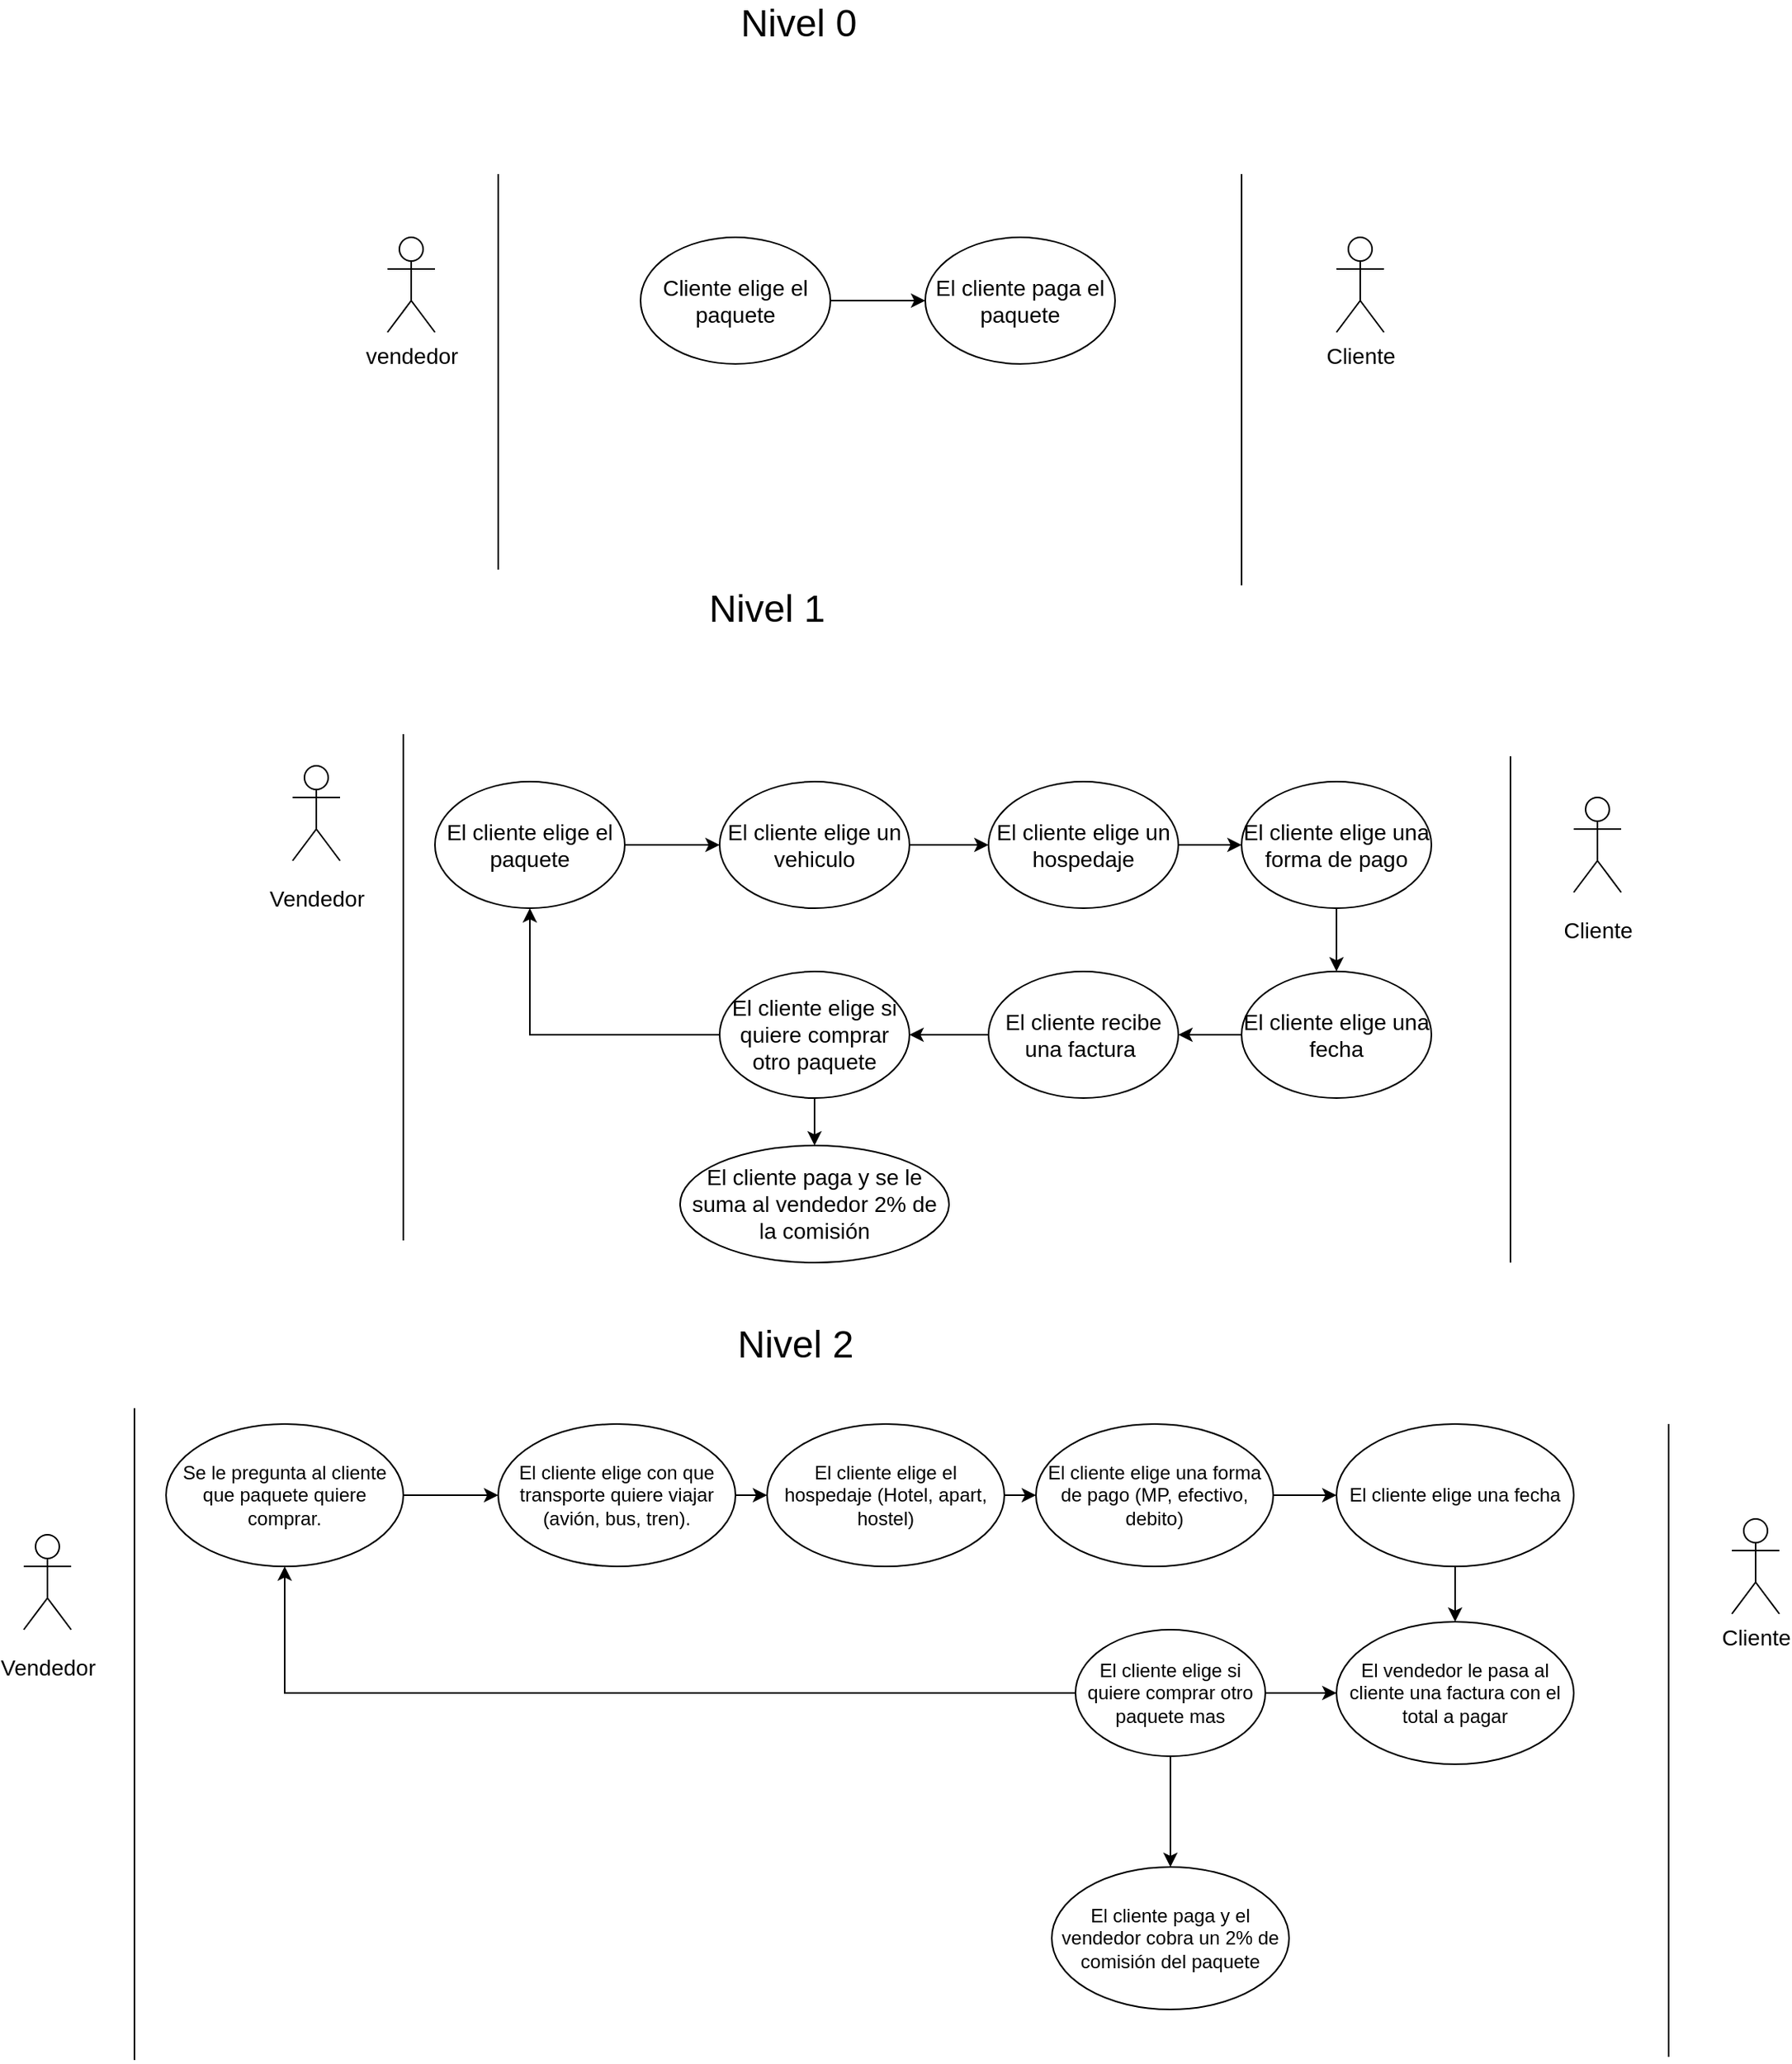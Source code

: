 <mxfile version="20.4.1" type="device"><diagram id="xlWbnsArVB8WtLaVaSlg" name="Página-1"><mxGraphModel dx="3700" dy="2776" grid="1" gridSize="10" guides="1" tooltips="1" connect="1" arrows="1" fold="1" page="1" pageScale="1" pageWidth="827" pageHeight="1169" math="0" shadow="0"><root><mxCell id="0"/><mxCell id="1" parent="0"/><mxCell id="QDT4KqopyyNQa1rgd8U4-1" value="Se le pregunta al cliente que paquete quiere comprar." style="ellipse;whiteSpace=wrap;html=1;" vertex="1" parent="1"><mxGeometry y="-170" width="150" height="90" as="geometry"/></mxCell><mxCell id="QDT4KqopyyNQa1rgd8U4-2" value="El cliente elige con que transporte quiere viajar (avión, bus, tren)." style="ellipse;whiteSpace=wrap;html=1;" vertex="1" parent="1"><mxGeometry x="210" y="-170" width="150" height="90" as="geometry"/></mxCell><mxCell id="QDT4KqopyyNQa1rgd8U4-3" value="" style="endArrow=classic;html=1;rounded=0;exitX=1;exitY=0.5;exitDx=0;exitDy=0;entryX=0;entryY=0.5;entryDx=0;entryDy=0;" edge="1" parent="1" target="QDT4KqopyyNQa1rgd8U4-2"><mxGeometry width="50" height="50" relative="1" as="geometry"><mxPoint x="150" y="-125" as="sourcePoint"/><mxPoint x="420" y="-40" as="targetPoint"/></mxGeometry></mxCell><mxCell id="QDT4KqopyyNQa1rgd8U4-4" value="El cliente elige una forma de pago (MP, efectivo, debito)" style="ellipse;whiteSpace=wrap;html=1;" vertex="1" parent="1"><mxGeometry x="550" y="-170" width="150" height="90" as="geometry"/></mxCell><mxCell id="QDT4KqopyyNQa1rgd8U4-7" value="El cliente elige una fecha" style="ellipse;whiteSpace=wrap;html=1;" vertex="1" parent="1"><mxGeometry x="740" y="-170" width="150" height="90" as="geometry"/></mxCell><mxCell id="QDT4KqopyyNQa1rgd8U4-8" value="" style="endArrow=classic;html=1;rounded=0;entryX=0;entryY=0.5;entryDx=0;entryDy=0;exitX=1;exitY=0.5;exitDx=0;exitDy=0;" edge="1" parent="1" source="QDT4KqopyyNQa1rgd8U4-4" target="QDT4KqopyyNQa1rgd8U4-7"><mxGeometry width="50" height="50" relative="1" as="geometry"><mxPoint x="490" as="sourcePoint"/><mxPoint x="540" y="-50" as="targetPoint"/></mxGeometry></mxCell><mxCell id="QDT4KqopyyNQa1rgd8U4-9" value="El vendedor le pasa al cliente una factura con el total a pagar" style="ellipse;whiteSpace=wrap;html=1;" vertex="1" parent="1"><mxGeometry x="740" y="-45" width="150" height="90" as="geometry"/></mxCell><mxCell id="QDT4KqopyyNQa1rgd8U4-10" value="" style="endArrow=classic;html=1;rounded=0;entryX=0.5;entryY=0;entryDx=0;entryDy=0;exitX=0.5;exitY=1;exitDx=0;exitDy=0;" edge="1" parent="1" source="QDT4KqopyyNQa1rgd8U4-7" target="QDT4KqopyyNQa1rgd8U4-9"><mxGeometry width="50" height="50" relative="1" as="geometry"><mxPoint x="530" y="60" as="sourcePoint"/><mxPoint x="580" y="10" as="targetPoint"/></mxGeometry></mxCell><mxCell id="QDT4KqopyyNQa1rgd8U4-13" value="El cliente paga y el vendedor cobra un 2% de comisión del paquete" style="ellipse;whiteSpace=wrap;html=1;" vertex="1" parent="1"><mxGeometry x="560" y="110" width="150" height="90" as="geometry"/></mxCell><mxCell id="QDT4KqopyyNQa1rgd8U4-14" value="" style="endArrow=classic;html=1;rounded=0;exitX=0;exitY=0.5;exitDx=0;exitDy=0;entryX=1;entryY=0.5;entryDx=0;entryDy=0;" edge="1" parent="1" source="QDT4KqopyyNQa1rgd8U4-9"><mxGeometry width="50" height="50" relative="1" as="geometry"><mxPoint x="530" y="50" as="sourcePoint"/><mxPoint x="680" as="targetPoint"/></mxGeometry></mxCell><mxCell id="QDT4KqopyyNQa1rgd8U4-22" value="" style="endArrow=classic;html=1;rounded=0;entryX=0.5;entryY=0;entryDx=0;entryDy=0;exitX=0.5;exitY=1;exitDx=0;exitDy=0;" edge="1" parent="1" source="QDT4KqopyyNQa1rgd8U4-28" target="QDT4KqopyyNQa1rgd8U4-13"><mxGeometry width="50" height="50" relative="1" as="geometry"><mxPoint x="635" y="50" as="sourcePoint"/><mxPoint x="610" y="50" as="targetPoint"/></mxGeometry></mxCell><mxCell id="QDT4KqopyyNQa1rgd8U4-25" value="" style="endArrow=classic;html=1;rounded=0;exitX=0;exitY=0.5;exitDx=0;exitDy=0;entryX=0.5;entryY=1;entryDx=0;entryDy=0;" edge="1" parent="1" source="QDT4KqopyyNQa1rgd8U4-28" target="QDT4KqopyyNQa1rgd8U4-1"><mxGeometry width="50" height="50" relative="1" as="geometry"><mxPoint x="470" as="sourcePoint"/><mxPoint x="310" y="10" as="targetPoint"/><Array as="points"><mxPoint x="75"/></Array></mxGeometry></mxCell><mxCell id="QDT4KqopyyNQa1rgd8U4-29" value="" style="edgeStyle=orthogonalEdgeStyle;rounded=0;orthogonalLoop=1;jettySize=auto;html=1;" edge="1" parent="1" source="QDT4KqopyyNQa1rgd8U4-28" target="QDT4KqopyyNQa1rgd8U4-9"><mxGeometry relative="1" as="geometry"/></mxCell><mxCell id="QDT4KqopyyNQa1rgd8U4-28" value="El cliente elige si quiere comprar otro paquete mas" style="ellipse;whiteSpace=wrap;html=1;" vertex="1" parent="1"><mxGeometry x="575" y="-40" width="120" height="80" as="geometry"/></mxCell><mxCell id="QDT4KqopyyNQa1rgd8U4-30" value="&lt;font style=&quot;font-size: 24px;&quot;&gt;Nivel 2&lt;/font&gt;" style="text;html=1;strokeColor=none;fillColor=none;align=center;verticalAlign=middle;whiteSpace=wrap;rounded=0;" vertex="1" parent="1"><mxGeometry x="342.5" y="-230" width="110" height="20" as="geometry"/></mxCell><mxCell id="QDT4KqopyyNQa1rgd8U4-31" value="Nivel 0" style="text;html=1;strokeColor=none;fillColor=none;align=center;verticalAlign=middle;whiteSpace=wrap;rounded=0;fontSize=24;" vertex="1" parent="1"><mxGeometry x="351.25" y="-1070" width="97.5" height="30" as="geometry"/></mxCell><mxCell id="QDT4KqopyyNQa1rgd8U4-33" value="&lt;font style=&quot;font-size: 14px;&quot;&gt;Vendedor&lt;/font&gt;" style="shape=umlActor;verticalLabelPosition=bottom;verticalAlign=top;html=1;outlineConnect=0;fontSize=24;" vertex="1" parent="1"><mxGeometry x="-90" y="-100" width="30" height="60" as="geometry"/></mxCell><mxCell id="QDT4KqopyyNQa1rgd8U4-36" value="" style="endArrow=none;html=1;rounded=0;fontSize=14;" edge="1" parent="1"><mxGeometry width="50" height="50" relative="1" as="geometry"><mxPoint x="-20" y="232" as="sourcePoint"/><mxPoint x="-20" y="-180" as="targetPoint"/></mxGeometry></mxCell><mxCell id="QDT4KqopyyNQa1rgd8U4-37" value="Cliente" style="shape=umlActor;verticalLabelPosition=bottom;verticalAlign=top;html=1;outlineConnect=0;fontSize=14;" vertex="1" parent="1"><mxGeometry x="990" y="-110" width="30" height="60" as="geometry"/></mxCell><mxCell id="QDT4KqopyyNQa1rgd8U4-38" value="" style="endArrow=none;html=1;rounded=0;fontSize=14;" edge="1" parent="1"><mxGeometry width="50" height="50" relative="1" as="geometry"><mxPoint x="950" y="230" as="sourcePoint"/><mxPoint x="950" y="-170" as="targetPoint"/></mxGeometry></mxCell><mxCell id="QDT4KqopyyNQa1rgd8U4-39" value="vendedor" style="shape=umlActor;verticalLabelPosition=bottom;verticalAlign=top;html=1;outlineConnect=0;fontSize=14;" vertex="1" parent="1"><mxGeometry x="140" y="-920" width="30" height="60" as="geometry"/></mxCell><mxCell id="QDT4KqopyyNQa1rgd8U4-41" value="" style="endArrow=none;html=1;rounded=0;fontSize=14;" edge="1" parent="1"><mxGeometry width="50" height="50" relative="1" as="geometry"><mxPoint x="210" y="-710" as="sourcePoint"/><mxPoint x="210" y="-960" as="targetPoint"/></mxGeometry></mxCell><mxCell id="QDT4KqopyyNQa1rgd8U4-42" value="Cliente elige el paquete" style="ellipse;whiteSpace=wrap;html=1;fontSize=14;" vertex="1" parent="1"><mxGeometry x="300" y="-920" width="120" height="80" as="geometry"/></mxCell><mxCell id="QDT4KqopyyNQa1rgd8U4-43" value="El cliente paga el paquete" style="ellipse;whiteSpace=wrap;html=1;fontSize=14;" vertex="1" parent="1"><mxGeometry x="480" y="-920" width="120" height="80" as="geometry"/></mxCell><mxCell id="QDT4KqopyyNQa1rgd8U4-45" value="" style="endArrow=none;html=1;rounded=0;fontSize=14;" edge="1" parent="1"><mxGeometry width="50" height="50" relative="1" as="geometry"><mxPoint x="680" y="-700" as="sourcePoint"/><mxPoint x="680" y="-960" as="targetPoint"/></mxGeometry></mxCell><mxCell id="QDT4KqopyyNQa1rgd8U4-46" value="Cliente" style="shape=umlActor;verticalLabelPosition=bottom;verticalAlign=top;html=1;outlineConnect=0;fontSize=14;" vertex="1" parent="1"><mxGeometry x="740" y="-920" width="30" height="60" as="geometry"/></mxCell><mxCell id="QDT4KqopyyNQa1rgd8U4-48" value="&lt;font style=&quot;font-size: 24px;&quot;&gt;Nivel 1&lt;/font&gt;" style="text;html=1;strokeColor=none;fillColor=none;align=center;verticalAlign=middle;whiteSpace=wrap;rounded=0;fontSize=14;" vertex="1" parent="1"><mxGeometry x="330" y="-700" width="100" height="30" as="geometry"/></mxCell><mxCell id="QDT4KqopyyNQa1rgd8U4-49" value="&lt;font style=&quot;font-size: 14px;&quot;&gt;Vendedor&lt;/font&gt;" style="shape=umlActor;verticalLabelPosition=bottom;verticalAlign=top;html=1;outlineConnect=0;fontSize=24;" vertex="1" parent="1"><mxGeometry x="80" y="-586" width="30" height="60" as="geometry"/></mxCell><mxCell id="QDT4KqopyyNQa1rgd8U4-50" value="" style="endArrow=none;html=1;rounded=0;fontSize=14;" edge="1" parent="1"><mxGeometry width="50" height="50" relative="1" as="geometry"><mxPoint x="150" y="-286" as="sourcePoint"/><mxPoint x="150" y="-606" as="targetPoint"/></mxGeometry></mxCell><mxCell id="QDT4KqopyyNQa1rgd8U4-51" value="" style="endArrow=classic;html=1;rounded=0;fontSize=14;exitX=1;exitY=0.5;exitDx=0;exitDy=0;entryX=0;entryY=0.5;entryDx=0;entryDy=0;" edge="1" parent="1" source="QDT4KqopyyNQa1rgd8U4-42" target="QDT4KqopyyNQa1rgd8U4-43"><mxGeometry width="50" height="50" relative="1" as="geometry"><mxPoint x="390" y="-770" as="sourcePoint"/><mxPoint x="440" y="-820" as="targetPoint"/></mxGeometry></mxCell><mxCell id="QDT4KqopyyNQa1rgd8U4-52" value="El cliente elige el paquete" style="ellipse;whiteSpace=wrap;html=1;fontSize=14;" vertex="1" parent="1"><mxGeometry x="170" y="-576" width="120" height="80" as="geometry"/></mxCell><mxCell id="QDT4KqopyyNQa1rgd8U4-53" value="El cliente elige un vehiculo&lt;span style=&quot;color: rgba(0, 0, 0, 0); font-family: monospace; font-size: 0px; text-align: start;&quot;&gt;%3CmxGraphModel%3E%3Croot%3E%3CmxCell%20id%3D%220%22%2F%3E%3CmxCell%20id%3D%221%22%20parent%3D%220%22%2F%3E%3CmxCell%20id%3D%222%22%20value%3D%22Cliente%20elige%20el%20paquete%22%20style%3D%22ellipse%3BwhiteSpace%3Dwrap%3Bhtml%3D1%3BfontSize%3D14%3B%22%20vertex%3D%221%22%20parent%3D%221%22%3E%3CmxGeometry%20x%3D%22300%22%20y%3D%22-920%22%20width%3D%22120%22%20height%3D%2280%22%20as%3D%22geometry%22%2F%3E%3C%2FmxCell%3E%3CmxCell%20id%3D%223%22%20value%3D%22El%20cliente%20paga%20el%20paquete%22%20style%3D%22ellipse%3BwhiteSpace%3Dwrap%3Bhtml%3D1%3BfontSize%3D14%3B%22%20vertex%3D%221%22%20parent%3D%221%22%3E%3CmxGeometry%20x%3D%22480%22%20y%3D%22-920%22%20width%3D%22120%22%20height%3D%2280%22%20as%3D%22geometry%22%2F%3E%3C%2FmxCell%3E%3CmxCell%20id%3D%224%22%20value%3D%22%22%20style%3D%22endArrow%3Dclassic%3Bhtml%3D1%3Brounded%3D0%3BfontSize%3D14%3BexitX%3D1%3BexitY%3D0.5%3BexitDx%3D0%3BexitDy%3D0%3BentryX%3D0%3BentryY%3D0.5%3BentryDx%3D0%3BentryDy%3D0%3B%22%20edge%3D%221%22%20source%3D%222%22%20target%3D%223%22%20parent%3D%221%22%3E%3CmxGeometry%20width%3D%2250%22%20height%3D%2250%22%20relative%3D%221%22%20as%3D%22geometry%22%3E%3CmxPoint%20x%3D%22390%22%20y%3D%22-770%22%20as%3D%22sourcePoint%22%2F%3E%3CmxPoint%20x%3D%22440%22%20y%3D%22-820%22%20as%3D%22targetPoint%22%2F%3E%3C%2FmxGeometry%3E%3C%2FmxCell%3E%3C%2Froot%3E%3C%2FmxGraphModel%3E&lt;/span&gt;&lt;span style=&quot;color: rgba(0, 0, 0, 0); font-family: monospace; font-size: 0px; text-align: start;&quot;&gt;%3CmxGraphModel%3E%3Croot%3E%3CmxCell%20id%3D%220%22%2F%3E%3CmxCell%20id%3D%221%22%20parent%3D%220%22%2F%3E%3CmxCell%20id%3D%222%22%20value%3D%22Cliente%20elige%20el%20paquete%22%20style%3D%22ellipse%3BwhiteSpace%3Dwrap%3Bhtml%3D1%3BfontSize%3D14%3B%22%20vertex%3D%221%22%20parent%3D%221%22%3E%3CmxGeometry%20x%3D%22300%22%20y%3D%22-920%22%20width%3D%22120%22%20height%3D%2280%22%20as%3D%22geometry%22%2F%3E%3C%2FmxCell%3E%3CmxCell%20id%3D%223%22%20value%3D%22El%20cliente%20paga%20el%20paquete%22%20style%3D%22ellipse%3BwhiteSpace%3Dwrap%3Bhtml%3D1%3BfontSize%3D14%3B%22%20vertex%3D%221%22%20parent%3D%221%22%3E%3CmxGeometry%20x%3D%22480%22%20y%3D%22-920%22%20width%3D%22120%22%20height%3D%2280%22%20as%3D%22geometry%22%2F%3E%3C%2FmxCell%3E%3CmxCell%20id%3D%224%22%20value%3D%22%22%20style%3D%22endArrow%3Dclassic%3Bhtml%3D1%3Brounded%3D0%3BfontSize%3D14%3BexitX%3D1%3BexitY%3D0.5%3BexitDx%3D0%3BexitDy%3D0%3BentryX%3D0%3BentryY%3D0.5%3BentryDx%3D0%3BentryDy%3D0%3B%22%20edge%3D%221%22%20source%3D%222%22%20target%3D%223%22%20parent%3D%221%22%3E%3CmxGeometry%20width%3D%2250%22%20height%3D%2250%22%20relative%3D%221%22%20as%3D%22geometry%22%3E%3CmxPoint%20x%3D%22390%22%20y%3D%22-770%22%20as%3D%22sourcePoint%22%2F%3E%3CmxPoint%20x%3D%22440%22%20y%3D%22-820%22%20as%3D%22targetPoint%22%2F%3E%3C%2FmxGeometry%3E%3C%2FmxCell%3E%3C%2Froot%3E%3C%2FmxGraphModel%3E&lt;/span&gt;" style="ellipse;whiteSpace=wrap;html=1;fontSize=14;" vertex="1" parent="1"><mxGeometry x="350" y="-576" width="120" height="80" as="geometry"/></mxCell><mxCell id="QDT4KqopyyNQa1rgd8U4-54" value="" style="endArrow=classic;html=1;rounded=0;fontSize=14;exitX=1;exitY=0.5;exitDx=0;exitDy=0;entryX=0;entryY=0.5;entryDx=0;entryDy=0;" edge="1" parent="1" source="QDT4KqopyyNQa1rgd8U4-52" target="QDT4KqopyyNQa1rgd8U4-53"><mxGeometry width="50" height="50" relative="1" as="geometry"><mxPoint x="260" y="-426" as="sourcePoint"/><mxPoint x="310" y="-476" as="targetPoint"/></mxGeometry></mxCell><mxCell id="QDT4KqopyyNQa1rgd8U4-55" value="El cliente elige un hospedaje&lt;span style=&quot;color: rgba(0, 0, 0, 0); font-family: monospace; font-size: 0px; text-align: start;&quot;&gt;%3CmxGraphModel%3E%3Croot%3E%3CmxCell%20id%3D%220%22%2F%3E%3CmxCell%20id%3D%221%22%20parent%3D%220%22%2F%3E%3CmxCell%20id%3D%222%22%20value%3D%22Cliente%20elige%20el%20paquete%22%20style%3D%22ellipse%3BwhiteSpace%3Dwrap%3Bhtml%3D1%3BfontSize%3D14%3B%22%20vertex%3D%221%22%20parent%3D%221%22%3E%3CmxGeometry%20x%3D%22300%22%20y%3D%22-920%22%20width%3D%22120%22%20height%3D%2280%22%20as%3D%22geometry%22%2F%3E%3C%2FmxCell%3E%3CmxCell%20id%3D%223%22%20value%3D%22El%20cliente%20paga%20el%20paquete%22%20style%3D%22ellipse%3BwhiteSpace%3Dwrap%3Bhtml%3D1%3BfontSize%3D14%3B%22%20vertex%3D%221%22%20parent%3D%221%22%3E%3CmxGeometry%20x%3D%22480%22%20y%3D%22-920%22%20width%3D%22120%22%20height%3D%2280%22%20as%3D%22geometry%22%2F%3E%3C%2FmxCell%3E%3CmxCell%20id%3D%224%22%20value%3D%22%22%20style%3D%22endArrow%3Dclassic%3Bhtml%3D1%3Brounded%3D0%3BfontSize%3D14%3BexitX%3D1%3BexitY%3D0.5%3BexitDx%3D0%3BexitDy%3D0%3BentryX%3D0%3BentryY%3D0.5%3BentryDx%3D0%3BentryDy%3D0%3B%22%20edge%3D%221%22%20source%3D%222%22%20target%3D%223%22%20parent%3D%221%22%3E%3CmxGeometry%20width%3D%2250%22%20height%3D%2250%22%20relative%3D%221%22%20as%3D%22geometry%22%3E%3CmxPoint%20x%3D%22390%22%20y%3D%22-770%22%20as%3D%22sourcePoint%22%2F%3E%3CmxPoint%20x%3D%22440%22%20y%3D%22-820%22%20as%3D%22targetPoint%22%2F%3E%3C%2FmxGeometry%3E%3C%2FmxCell%3E%3C%2Froot%3E%3C%2FmxGraphModel%3E&lt;/span&gt;&lt;span style=&quot;color: rgba(0, 0, 0, 0); font-family: monospace; font-size: 0px; text-align: start;&quot;&gt;%3CmxGraphModel%3E%3Croot%3E%3CmxCell%20id%3D%220%22%2F%3E%3CmxCell%20id%3D%221%22%20parent%3D%220%22%2F%3E%3CmxCell%20id%3D%222%22%20value%3D%22Cliente%20elige%20el%20paquete%22%20style%3D%22ellipse%3BwhiteSpace%3Dwrap%3Bhtml%3D1%3BfontSize%3D14%3B%22%20vertex%3D%221%22%20parent%3D%221%22%3E%3CmxGeometry%20x%3D%22300%22%20y%3D%22-920%22%20width%3D%22120%22%20height%3D%2280%22%20as%3D%22geometry%22%2F%3E%3C%2FmxCell%3E%3CmxCell%20id%3D%223%22%20value%3D%22El%20cliente%20paga%20el%20paquete%22%20style%3D%22ellipse%3BwhiteSpace%3Dwrap%3Bhtml%3D1%3BfontSize%3D14%3B%22%20vertex%3D%221%22%20parent%3D%221%22%3E%3CmxGeometry%20x%3D%22480%22%20y%3D%22-920%22%20width%3D%22120%22%20height%3D%2280%22%20as%3D%22geometry%22%2F%3E%3C%2FmxCell%3E%3CmxCell%20id%3D%224%22%20value%3D%22%22%20style%3D%22endArrow%3Dclassic%3Bhtml%3D1%3Brounded%3D0%3BfontSize%3D14%3BexitX%3D1%3BexitY%3D0.5%3BexitDx%3D0%3BexitDy%3D0%3BentryX%3D0%3BentryY%3D0.5%3BentryDx%3D0%3BentryDy%3D0%3B%22%20edge%3D%221%22%20source%3D%222%22%20target%3D%223%22%20parent%3D%221%22%3E%3CmxGeometry%20width%3D%2250%22%20height%3D%2250%22%20relative%3D%221%22%20as%3D%22geometry%22%3E%3CmxPoint%20x%3D%22390%22%20y%3D%22-770%22%20as%3D%22sourcePoint%22%2F%3E%3CmxPoint%20x%3D%22440%22%20y%3D%22-820%22%20as%3D%22targetPoint%22%2F%3E%3C%2FmxGeometry%3E%3C%2FmxCell%3E%3C%2Froot%3E%3C%2FmxGraphModel%3E&lt;/span&gt;" style="ellipse;whiteSpace=wrap;html=1;fontSize=14;" vertex="1" parent="1"><mxGeometry x="520" y="-576" width="120" height="80" as="geometry"/></mxCell><mxCell id="QDT4KqopyyNQa1rgd8U4-58" value="El cliente elige el hospedaje (Hotel, apart, hostel)" style="ellipse;whiteSpace=wrap;html=1;" vertex="1" parent="1"><mxGeometry x="380" y="-170" width="150" height="90" as="geometry"/></mxCell><mxCell id="QDT4KqopyyNQa1rgd8U4-59" value="" style="endArrow=classic;html=1;rounded=0;fontSize=14;exitX=1;exitY=0.5;exitDx=0;exitDy=0;entryX=0;entryY=0.5;entryDx=0;entryDy=0;" edge="1" parent="1" source="QDT4KqopyyNQa1rgd8U4-2" target="QDT4KqopyyNQa1rgd8U4-58"><mxGeometry width="50" height="50" relative="1" as="geometry"><mxPoint x="410" y="20" as="sourcePoint"/><mxPoint x="460" y="-30" as="targetPoint"/></mxGeometry></mxCell><mxCell id="QDT4KqopyyNQa1rgd8U4-60" value="" style="endArrow=classic;html=1;rounded=0;fontSize=14;exitX=1;exitY=0.5;exitDx=0;exitDy=0;entryX=0;entryY=0.5;entryDx=0;entryDy=0;" edge="1" parent="1" source="QDT4KqopyyNQa1rgd8U4-58" target="QDT4KqopyyNQa1rgd8U4-4"><mxGeometry width="50" height="50" relative="1" as="geometry"><mxPoint x="410" y="20" as="sourcePoint"/><mxPoint x="460" y="-30" as="targetPoint"/></mxGeometry></mxCell><mxCell id="QDT4KqopyyNQa1rgd8U4-61" value="" style="endArrow=classic;html=1;rounded=0;fontSize=14;entryX=0;entryY=0.5;entryDx=0;entryDy=0;exitX=1;exitY=0.5;exitDx=0;exitDy=0;" edge="1" parent="1" source="QDT4KqopyyNQa1rgd8U4-53" target="QDT4KqopyyNQa1rgd8U4-55"><mxGeometry width="50" height="50" relative="1" as="geometry"><mxPoint x="390" y="-486" as="sourcePoint"/><mxPoint x="440" y="-536" as="targetPoint"/></mxGeometry></mxCell><mxCell id="QDT4KqopyyNQa1rgd8U4-63" value="El cliente elige una forma de pago&lt;span style=&quot;color: rgba(0, 0, 0, 0); font-family: monospace; font-size: 0px; text-align: start;&quot;&gt;%3CmxGraphModel%3E%3Croot%3E%3CmxCell%20id%3D%220%22%2F%3E%3CmxCell%20id%3D%221%22%20parent%3D%220%22%2F%3E%3CmxCell%20id%3D%222%22%20value%3D%22Cliente%20elige%20el%20paquete%22%20style%3D%22ellipse%3BwhiteSpace%3Dwrap%3Bhtml%3D1%3BfontSize%3D14%3B%22%20vertex%3D%221%22%20parent%3D%221%22%3E%3CmxGeometry%20x%3D%22300%22%20y%3D%22-920%22%20width%3D%22120%22%20height%3D%2280%22%20as%3D%22geometry%22%2F%3E%3C%2FmxCell%3E%3CmxCell%20id%3D%223%22%20value%3D%22El%20cliente%20paga%20el%20paquete%22%20style%3D%22ellipse%3BwhiteSpace%3Dwrap%3Bhtml%3D1%3BfontSize%3D14%3B%22%20vertex%3D%221%22%20parent%3D%221%22%3E%3CmxGeometry%20x%3D%22480%22%20y%3D%22-920%22%20width%3D%22120%22%20height%3D%2280%22%20as%3D%22geometry%22%2F%3E%3C%2FmxCell%3E%3CmxCell%20id%3D%224%22%20value%3D%22%22%20style%3D%22endArrow%3Dclassic%3Bhtml%3D1%3Brounded%3D0%3BfontSize%3D14%3BexitX%3D1%3BexitY%3D0.5%3BexitDx%3D0%3BexitDy%3D0%3BentryX%3D0%3BentryY%3D0.5%3BentryDx%3D0%3BentryDy%3D0%3B%22%20edge%3D%221%22%20source%3D%222%22%20target%3D%223%22%20parent%3D%221%22%3E%3CmxGeometry%20width%3D%2250%22%20height%3D%2250%22%20relative%3D%221%22%20as%3D%22geometry%22%3E%3CmxPoint%20x%3D%22390%22%20y%3D%22-770%22%20as%3D%22sourcePoint%22%2F%3E%3CmxPoint%20x%3D%22440%22%20y%3D%22-820%22%20as%3D%22targetPoint%22%2F%3E%3C%2FmxGeometry%3E%3C%2FmxCell%3E%3C%2Froot%3E%3C%2FmxGraphModel%3E&lt;/span&gt;&lt;span style=&quot;color: rgba(0, 0, 0, 0); font-family: monospace; font-size: 0px; text-align: start;&quot;&gt;%3CmxGraphModel%3E%3Croot%3E%3CmxCell%20id%3D%220%22%2F%3E%3CmxCell%20id%3D%221%22%20parent%3D%220%22%2F%3E%3CmxCell%20id%3D%222%22%20value%3D%22Cliente%20elige%20el%20paquete%22%20style%3D%22ellipse%3BwhiteSpace%3Dwrap%3Bhtml%3D1%3BfontSize%3D14%3B%22%20vertex%3D%221%22%20parent%3D%221%22%3E%3CmxGeometry%20x%3D%22300%22%20y%3D%22-920%22%20width%3D%22120%22%20height%3D%2280%22%20as%3D%22geometry%22%2F%3E%3C%2FmxCell%3E%3CmxCell%20id%3D%223%22%20value%3D%22El%20cliente%20paga%20el%20paquete%22%20style%3D%22ellipse%3BwhiteSpace%3Dwrap%3Bhtml%3D1%3BfontSize%3D14%3B%22%20vertex%3D%221%22%20parent%3D%221%22%3E%3CmxGeometry%20x%3D%22480%22%20y%3D%22-920%22%20width%3D%22120%22%20height%3D%2280%22%20as%3D%22geometry%22%2F%3E%3C%2FmxCell%3E%3CmxCell%20id%3D%224%22%20value%3D%22%22%20style%3D%22endArrow%3Dclassic%3Bhtml%3D1%3Brounded%3D0%3BfontSize%3D14%3BexitX%3D1%3BexitY%3D0.5%3BexitDx%3D0%3BexitDy%3D0%3BentryX%3D0%3BentryY%3D0.5%3BentryDx%3D0%3BentryDy%3D0%3B%22%20edge%3D%221%22%20source%3D%222%22%20target%3D%223%22%20parent%3D%221%22%3E%3CmxGeometry%20width%3D%2250%22%20height%3D%2250%22%20relative%3D%221%22%20as%3D%22geometry%22%3E%3CmxPoint%20x%3D%22390%22%20y%3D%22-770%22%20as%3D%22sourcePoint%22%2F%3E%3CmxPoint%20x%3D%22440%22%20y%3D%22-820%22%20as%3D%22targetPoint%22%2F%3E%3C%2FmxGeometry%3E%3C%2FmxCell%3E%3C%2Froot%3E%3C%2FmxGraphModel%3E&lt;/span&gt;" style="ellipse;whiteSpace=wrap;html=1;fontSize=14;" vertex="1" parent="1"><mxGeometry x="680" y="-576" width="120" height="80" as="geometry"/></mxCell><mxCell id="QDT4KqopyyNQa1rgd8U4-64" value="" style="endArrow=classic;html=1;rounded=0;fontSize=14;entryX=0;entryY=0.5;entryDx=0;entryDy=0;exitX=1;exitY=0.5;exitDx=0;exitDy=0;" edge="1" parent="1" source="QDT4KqopyyNQa1rgd8U4-55" target="QDT4KqopyyNQa1rgd8U4-63"><mxGeometry width="50" height="50" relative="1" as="geometry"><mxPoint x="490" y="-496" as="sourcePoint"/><mxPoint x="540" y="-546" as="targetPoint"/></mxGeometry></mxCell><mxCell id="QDT4KqopyyNQa1rgd8U4-65" value="El cliente elige una fecha&lt;span style=&quot;color: rgba(0, 0, 0, 0); font-family: monospace; font-size: 0px; text-align: start;&quot;&gt;%3CmxGraphModel%3E%3Croot%3E%3CmxCell%20id%3D%220%22%2F%3E%3CmxCell%20id%3D%221%22%20parent%3D%220%22%2F%3E%3CmxCell%20id%3D%222%22%20value%3D%22Cliente%20elige%20el%20paquete%22%20style%3D%22ellipse%3BwhiteSpace%3Dwrap%3Bhtml%3D1%3BfontSize%3D14%3B%22%20vertex%3D%221%22%20parent%3D%221%22%3E%3CmxGeometry%20x%3D%22300%22%20y%3D%22-920%22%20width%3D%22120%22%20height%3D%2280%22%20as%3D%22geometry%22%2F%3E%3C%2FmxCell%3E%3CmxCell%20id%3D%223%22%20value%3D%22El%20cliente%20paga%20el%20paquete%22%20style%3D%22ellipse%3BwhiteSpace%3Dwrap%3Bhtml%3D1%3BfontSize%3D14%3B%22%20vertex%3D%221%22%20parent%3D%221%22%3E%3CmxGeometry%20x%3D%22480%22%20y%3D%22-920%22%20width%3D%22120%22%20height%3D%2280%22%20as%3D%22geometry%22%2F%3E%3C%2FmxCell%3E%3CmxCell%20id%3D%224%22%20value%3D%22%22%20style%3D%22endArrow%3Dclassic%3Bhtml%3D1%3Brounded%3D0%3BfontSize%3D14%3BexitX%3D1%3BexitY%3D0.5%3BexitDx%3D0%3BexitDy%3D0%3BentryX%3D0%3BentryY%3D0.5%3BentryDx%3D0%3BentryDy%3D0%3B%22%20edge%3D%221%22%20source%3D%222%22%20target%3D%223%22%20parent%3D%221%22%3E%3CmxGeometry%20width%3D%2250%22%20height%3D%2250%22%20relative%3D%221%22%20as%3D%22geometry%22%3E%3CmxPoint%20x%3D%22390%22%20y%3D%22-770%22%20as%3D%22sourcePoint%22%2F%3E%3CmxPoint%20x%3D%22440%22%20y%3D%22-820%22%20as%3D%22targetPoint%22%2F%3E%3C%2FmxGeometry%3E%3C%2FmxCell%3E%3C%2Froot%3E%3C%2FmxGraphModel%3E&lt;/span&gt;&lt;span style=&quot;color: rgba(0, 0, 0, 0); font-family: monospace; font-size: 0px; text-align: start;&quot;&gt;%3CmxGraphModel%3E%3Croot%3E%3CmxCell%20id%3D%220%22%2F%3E%3CmxCell%20id%3D%221%22%20parent%3D%220%22%2F%3E%3CmxCell%20id%3D%222%22%20value%3D%22Cliente%20elige%20el%20paquete%22%20style%3D%22ellipse%3BwhiteSpace%3Dwrap%3Bhtml%3D1%3BfontSize%3D14%3B%22%20vertex%3D%221%22%20parent%3D%221%22%3E%3CmxGeometry%20x%3D%22300%22%20y%3D%22-920%22%20width%3D%22120%22%20height%3D%2280%22%20as%3D%22geometry%22%2F%3E%3C%2FmxCell%3E%3CmxCell%20id%3D%223%22%20value%3D%22El%20cliente%20paga%20el%20paquete%22%20style%3D%22ellipse%3BwhiteSpace%3Dwrap%3Bhtml%3D1%3BfontSize%3D14%3B%22%20vertex%3D%221%22%20parent%3D%221%22%3E%3CmxGeometry%20x%3D%22480%22%20y%3D%22-920%22%20width%3D%22120%22%20height%3D%2280%22%20as%3D%22geometry%22%2F%3E%3C%2FmxCell%3E%3CmxCell%20id%3D%224%22%20value%3D%22%22%20style%3D%22endArrow%3Dclassic%3Bhtml%3D1%3Brounded%3D0%3BfontSize%3D14%3BexitX%3D1%3BexitY%3D0.5%3BexitDx%3D0%3BexitDy%3D0%3BentryX%3D0%3BentryY%3D0.5%3BentryDx%3D0%3BentryDy%3D0%3B%22%20edge%3D%221%22%20source%3D%222%22%20target%3D%223%22%20parent%3D%221%22%3E%3CmxGeometry%20width%3D%2250%22%20height%3D%2250%22%20relative%3D%221%22%20as%3D%22geometry%22%3E%3CmxPoint%20x%3D%22390%22%20y%3D%22-770%22%20as%3D%22sourcePoint%22%2F%3E%3CmxPoint%20x%3D%22440%22%20y%3D%22-820%22%20as%3D%22targetPoint%22%2F%3E%3C%2FmxGeometry%3E%3C%2FmxCell%3E%3C%2Froot%3E%3C%2FmxGraphModel%3E&lt;/span&gt;" style="ellipse;whiteSpace=wrap;html=1;fontSize=14;" vertex="1" parent="1"><mxGeometry x="680" y="-456" width="120" height="80" as="geometry"/></mxCell><mxCell id="QDT4KqopyyNQa1rgd8U4-66" value="" style="endArrow=classic;html=1;rounded=0;fontSize=14;entryX=0.5;entryY=0;entryDx=0;entryDy=0;exitX=0.5;exitY=1;exitDx=0;exitDy=0;" edge="1" parent="1" source="QDT4KqopyyNQa1rgd8U4-63" target="QDT4KqopyyNQa1rgd8U4-65"><mxGeometry width="50" height="50" relative="1" as="geometry"><mxPoint x="550" y="-526" as="sourcePoint"/><mxPoint x="600" y="-576" as="targetPoint"/></mxGeometry></mxCell><mxCell id="QDT4KqopyyNQa1rgd8U4-68" value="El cliente recibe una factura&amp;nbsp;" style="ellipse;whiteSpace=wrap;html=1;fontSize=14;" vertex="1" parent="1"><mxGeometry x="520" y="-456" width="120" height="80" as="geometry"/></mxCell><mxCell id="QDT4KqopyyNQa1rgd8U4-69" value="" style="endArrow=classic;html=1;rounded=0;fontSize=14;exitX=0;exitY=0.5;exitDx=0;exitDy=0;entryX=1;entryY=0.5;entryDx=0;entryDy=0;" edge="1" parent="1" source="QDT4KqopyyNQa1rgd8U4-65" target="QDT4KqopyyNQa1rgd8U4-68"><mxGeometry width="50" height="50" relative="1" as="geometry"><mxPoint x="390" y="-316" as="sourcePoint"/><mxPoint x="440" y="-366" as="targetPoint"/></mxGeometry></mxCell><mxCell id="QDT4KqopyyNQa1rgd8U4-70" value="El cliente elige si quiere comprar otro paquete" style="ellipse;whiteSpace=wrap;html=1;fontSize=14;" vertex="1" parent="1"><mxGeometry x="350" y="-456" width="120" height="80" as="geometry"/></mxCell><mxCell id="QDT4KqopyyNQa1rgd8U4-71" value="" style="endArrow=classic;html=1;rounded=0;fontSize=14;exitX=0;exitY=0.5;exitDx=0;exitDy=0;entryX=1;entryY=0.5;entryDx=0;entryDy=0;" edge="1" parent="1" source="QDT4KqopyyNQa1rgd8U4-68" target="QDT4KqopyyNQa1rgd8U4-70"><mxGeometry width="50" height="50" relative="1" as="geometry"><mxPoint x="430" y="-366" as="sourcePoint"/><mxPoint x="480" y="-416" as="targetPoint"/></mxGeometry></mxCell><mxCell id="QDT4KqopyyNQa1rgd8U4-73" value="" style="endArrow=classic;html=1;rounded=0;fontSize=14;exitX=0;exitY=0.5;exitDx=0;exitDy=0;entryX=0.5;entryY=1;entryDx=0;entryDy=0;" edge="1" parent="1" source="QDT4KqopyyNQa1rgd8U4-70" target="QDT4KqopyyNQa1rgd8U4-52"><mxGeometry width="50" height="50" relative="1" as="geometry"><mxPoint x="210" y="-406" as="sourcePoint"/><mxPoint x="260" y="-456" as="targetPoint"/><Array as="points"><mxPoint x="230" y="-416"/></Array></mxGeometry></mxCell><mxCell id="QDT4KqopyyNQa1rgd8U4-76" value="El cliente paga y se le suma al vendedor 2% de la comisión" style="ellipse;whiteSpace=wrap;html=1;fontSize=14;" vertex="1" parent="1"><mxGeometry x="325" y="-346" width="170" height="74" as="geometry"/></mxCell><mxCell id="QDT4KqopyyNQa1rgd8U4-77" value="" style="endArrow=classic;html=1;rounded=0;fontSize=12;exitX=0.5;exitY=1;exitDx=0;exitDy=0;entryX=0.5;entryY=0;entryDx=0;entryDy=0;" edge="1" parent="1" source="QDT4KqopyyNQa1rgd8U4-70" target="QDT4KqopyyNQa1rgd8U4-76"><mxGeometry width="50" height="50" relative="1" as="geometry"><mxPoint x="500" y="-166" as="sourcePoint"/><mxPoint x="550" y="-216" as="targetPoint"/></mxGeometry></mxCell><mxCell id="QDT4KqopyyNQa1rgd8U4-80" value="&lt;span style=&quot;font-size: 14px;&quot;&gt;Cliente&lt;/span&gt;" style="shape=umlActor;verticalLabelPosition=bottom;verticalAlign=top;html=1;outlineConnect=0;fontSize=24;" vertex="1" parent="1"><mxGeometry x="890" y="-566" width="30" height="60" as="geometry"/></mxCell><mxCell id="QDT4KqopyyNQa1rgd8U4-81" value="" style="endArrow=none;html=1;rounded=0;fontSize=14;" edge="1" parent="1"><mxGeometry width="50" height="50" relative="1" as="geometry"><mxPoint x="850" y="-272" as="sourcePoint"/><mxPoint x="850" y="-592.0" as="targetPoint"/></mxGeometry></mxCell></root></mxGraphModel></diagram></mxfile>